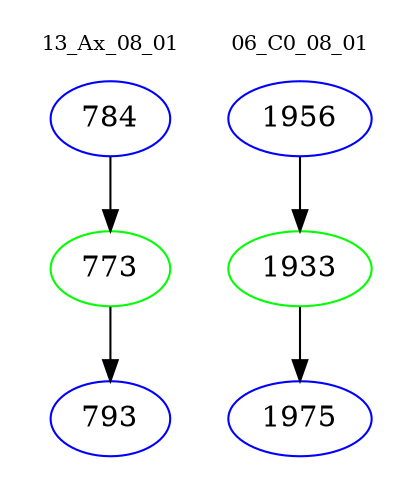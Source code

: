 digraph{
subgraph cluster_0 {
color = white
label = "13_Ax_08_01";
fontsize=10;
T0_784 [label="784", color="blue"]
T0_784 -> T0_773 [color="black"]
T0_773 [label="773", color="green"]
T0_773 -> T0_793 [color="black"]
T0_793 [label="793", color="blue"]
}
subgraph cluster_1 {
color = white
label = "06_C0_08_01";
fontsize=10;
T1_1956 [label="1956", color="blue"]
T1_1956 -> T1_1933 [color="black"]
T1_1933 [label="1933", color="green"]
T1_1933 -> T1_1975 [color="black"]
T1_1975 [label="1975", color="blue"]
}
}
